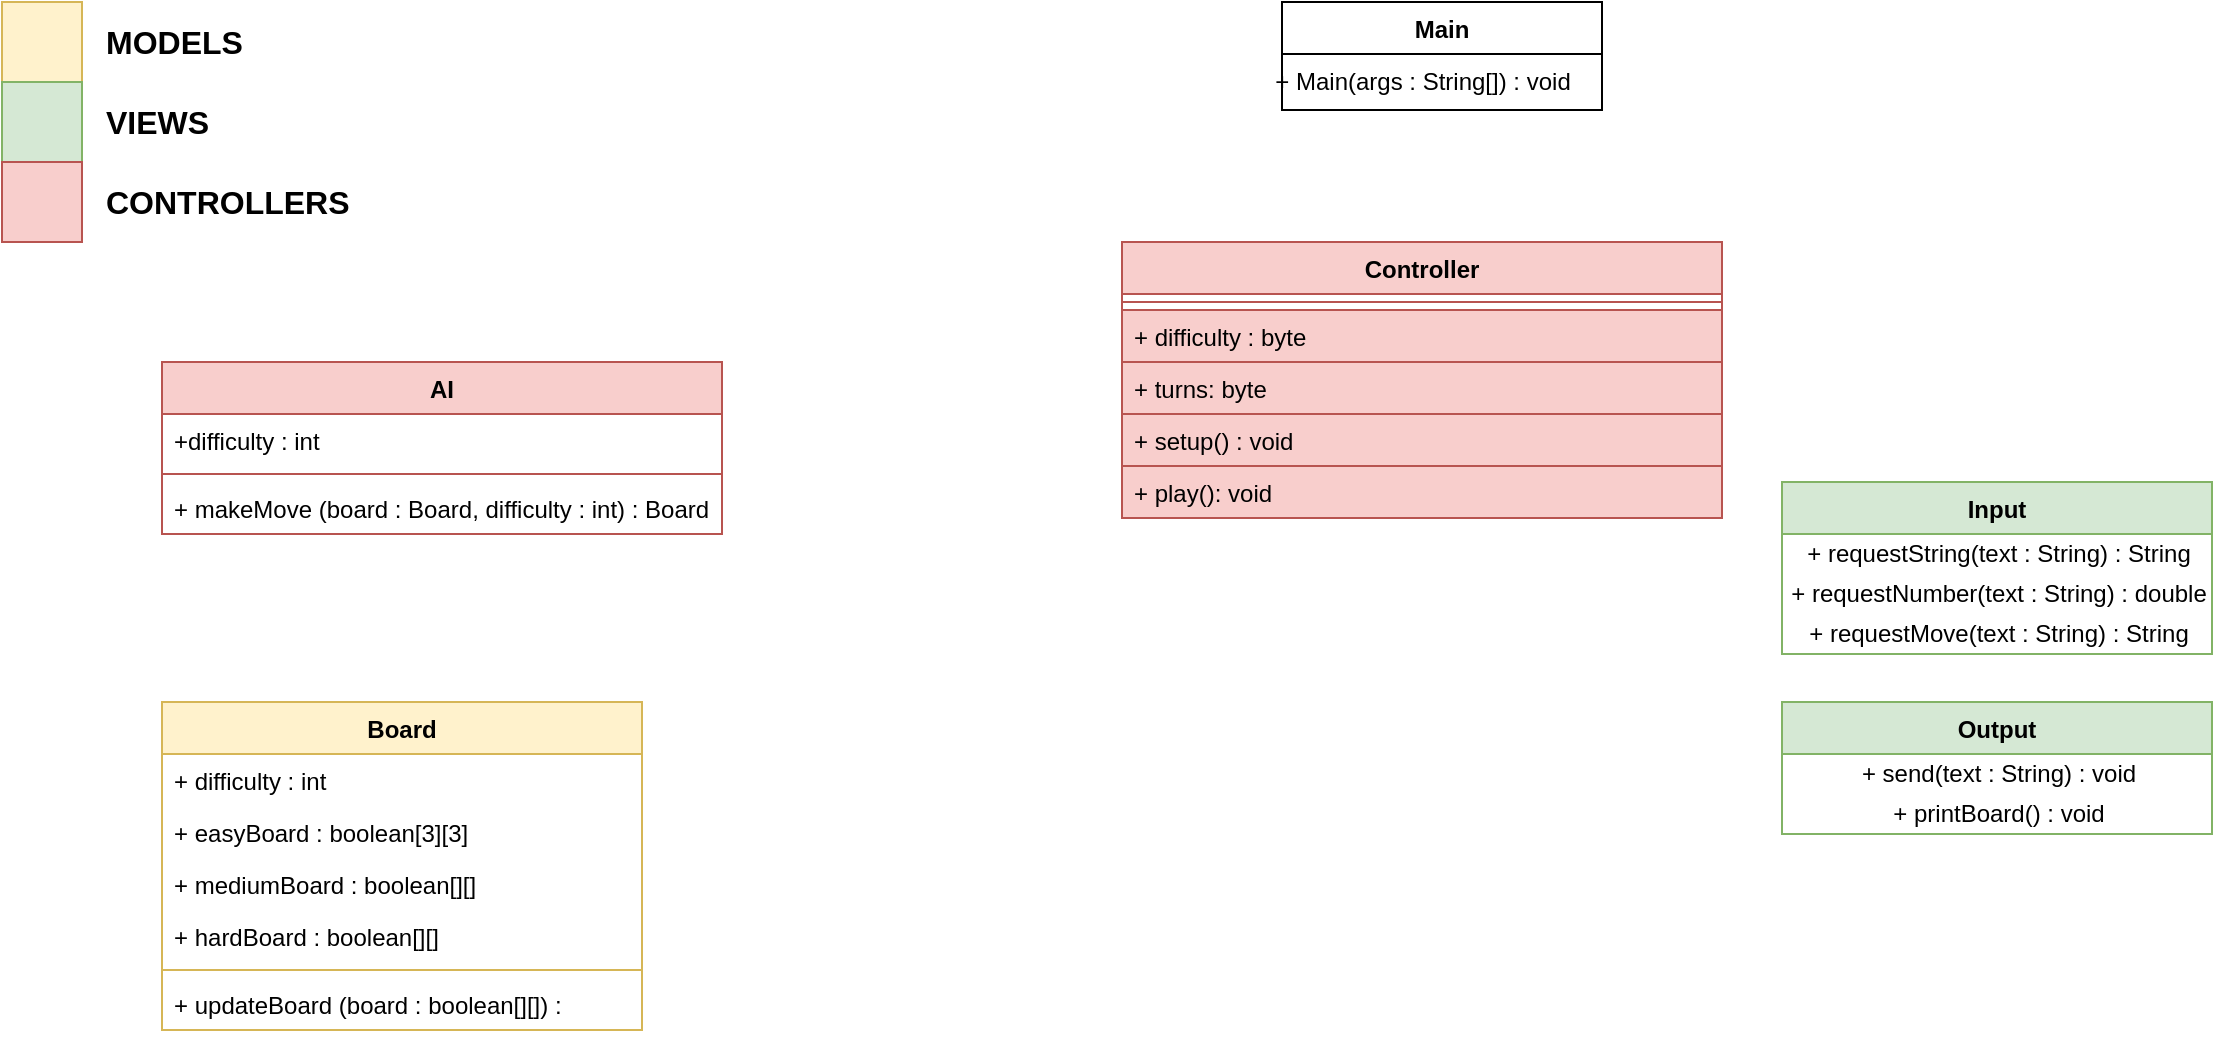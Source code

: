 <mxfile version="14.2.6" type="github">
  <diagram id="pWFZoJegDxwp1GIt3hyY" name="Page-1">
    <mxGraphModel dx="1422" dy="762" grid="1" gridSize="10" guides="1" tooltips="1" connect="1" arrows="1" fold="1" page="1" pageScale="1" pageWidth="1600" pageHeight="900" math="0" shadow="0">
      <root>
        <mxCell id="0" />
        <mxCell id="1" parent="0" />
        <mxCell id="A1Wu_YWmdqcW-C_5wV94-1" value="" style="rounded=0;whiteSpace=wrap;html=1;fillColor=#fff2cc;strokeColor=#d6b656;" parent="1" vertex="1">
          <mxGeometry x="40" y="40" width="40" height="40" as="geometry" />
        </mxCell>
        <mxCell id="A1Wu_YWmdqcW-C_5wV94-3" value="&lt;div&gt;&lt;b&gt;&lt;font style=&quot;font-size: 16px&quot;&gt;MODELS&lt;/font&gt;&lt;/b&gt;&lt;/div&gt;" style="text;html=1;strokeColor=none;fillColor=none;align=left;verticalAlign=middle;whiteSpace=wrap;rounded=0;" parent="1" vertex="1">
          <mxGeometry x="90" y="45" width="40" height="30" as="geometry" />
        </mxCell>
        <mxCell id="A1Wu_YWmdqcW-C_5wV94-15" value="" style="rounded=0;whiteSpace=wrap;html=1;fillColor=#d5e8d4;strokeColor=#82b366;" parent="1" vertex="1">
          <mxGeometry x="40" y="80" width="40" height="40" as="geometry" />
        </mxCell>
        <mxCell id="D3gTaqkecf6DyPZ493wq-1" value="Main" style="swimlane;fontStyle=1;align=center;verticalAlign=top;childLayout=stackLayout;horizontal=1;startSize=26;horizontalStack=0;resizeParent=1;resizeParentMax=0;resizeLast=0;collapsible=1;marginBottom=0;" parent="1" vertex="1">
          <mxGeometry x="680" y="40" width="160" height="54" as="geometry" />
        </mxCell>
        <mxCell id="D3gTaqkecf6DyPZ493wq-23" value="" style="rounded=0;whiteSpace=wrap;html=1;fillColor=#f8cecc;strokeColor=#b85450;" parent="1" vertex="1">
          <mxGeometry x="40" y="120" width="40" height="40" as="geometry" />
        </mxCell>
        <mxCell id="D3gTaqkecf6DyPZ493wq-24" value="&lt;div&gt;&lt;b&gt;&lt;font style=&quot;font-size: 16px&quot;&gt;CONTROLLERS&lt;/font&gt;&lt;/b&gt;&lt;/div&gt;" style="text;html=1;strokeColor=none;fillColor=none;align=left;verticalAlign=middle;whiteSpace=wrap;rounded=0;" parent="1" vertex="1">
          <mxGeometry x="90" y="125" width="40" height="30" as="geometry" />
        </mxCell>
        <mxCell id="D3gTaqkecf6DyPZ493wq-30" value="&lt;div&gt;&lt;b&gt;&lt;font style=&quot;font-size: 16px&quot;&gt;VIEWS&lt;/font&gt;&lt;/b&gt;&lt;/div&gt;" style="text;html=1;strokeColor=none;fillColor=none;align=left;verticalAlign=middle;whiteSpace=wrap;rounded=0;" parent="1" vertex="1">
          <mxGeometry x="90" y="85" width="40" height="30" as="geometry" />
        </mxCell>
        <mxCell id="D3gTaqkecf6DyPZ493wq-68" value="+ Main(args : String[]) : void&lt;br&gt;" style="text;html=1;align=center;verticalAlign=middle;resizable=0;points=[];autosize=1;" parent="1" vertex="1">
          <mxGeometry x="670" y="70" width="160" height="20" as="geometry" />
        </mxCell>
        <mxCell id="D3gTaqkecf6DyPZ493wq-71" value="Input" style="swimlane;fontStyle=1;align=center;verticalAlign=top;childLayout=stackLayout;horizontal=1;startSize=26;horizontalStack=0;resizeParent=1;resizeParentMax=0;resizeLast=0;collapsible=1;marginBottom=0;fillColor=#d5e8d4;strokeColor=#82b366;" parent="1" vertex="1">
          <mxGeometry x="930" y="280" width="215" height="86" as="geometry" />
        </mxCell>
        <mxCell id="D3gTaqkecf6DyPZ493wq-73" value="+ requestString(text : String) : String" style="text;html=1;align=center;verticalAlign=middle;resizable=0;points=[];autosize=1;" parent="D3gTaqkecf6DyPZ493wq-71" vertex="1">
          <mxGeometry y="26" width="215" height="20" as="geometry" />
        </mxCell>
        <mxCell id="D3gTaqkecf6DyPZ493wq-74" value="+ requestNumber(text : String) : double" style="text;html=1;align=center;verticalAlign=middle;resizable=0;points=[];autosize=1;" parent="D3gTaqkecf6DyPZ493wq-71" vertex="1">
          <mxGeometry y="46" width="215" height="20" as="geometry" />
        </mxCell>
        <mxCell id="D3gTaqkecf6DyPZ493wq-75" value="+ requestMove(text : String) : String" style="text;html=1;align=center;verticalAlign=middle;resizable=0;points=[];autosize=1;" parent="D3gTaqkecf6DyPZ493wq-71" vertex="1">
          <mxGeometry y="66" width="215" height="20" as="geometry" />
        </mxCell>
        <mxCell id="D3gTaqkecf6DyPZ493wq-77" value="Output" style="swimlane;fontStyle=1;align=center;verticalAlign=top;childLayout=stackLayout;horizontal=1;startSize=26;horizontalStack=0;resizeParent=1;resizeParentMax=0;resizeLast=0;collapsible=1;marginBottom=0;fillColor=#d5e8d4;strokeColor=#82b366;" parent="1" vertex="1">
          <mxGeometry x="930" y="390" width="215" height="66" as="geometry" />
        </mxCell>
        <mxCell id="D3gTaqkecf6DyPZ493wq-78" value="+ send(text : String) : void" style="text;html=1;align=center;verticalAlign=middle;resizable=0;points=[];autosize=1;" parent="D3gTaqkecf6DyPZ493wq-77" vertex="1">
          <mxGeometry y="26" width="215" height="20" as="geometry" />
        </mxCell>
        <mxCell id="D3gTaqkecf6DyPZ493wq-79" value="+ printBoard() : void" style="text;html=1;align=center;verticalAlign=middle;resizable=0;points=[];autosize=1;" parent="D3gTaqkecf6DyPZ493wq-77" vertex="1">
          <mxGeometry y="46" width="215" height="20" as="geometry" />
        </mxCell>
        <mxCell id="19lG_uVeL97vFgO-0xfy-1" value="Controller" style="swimlane;fontStyle=1;align=center;verticalAlign=top;childLayout=stackLayout;horizontal=1;startSize=26;horizontalStack=0;resizeParent=1;resizeParentMax=0;resizeLast=0;collapsible=1;marginBottom=0;fillColor=#f8cecc;strokeColor=#b85450;" vertex="1" parent="1">
          <mxGeometry x="600" y="160" width="300" height="138" as="geometry" />
        </mxCell>
        <mxCell id="19lG_uVeL97vFgO-0xfy-3" value="" style="line;strokeWidth=1;fillColor=#f8cecc;align=left;verticalAlign=middle;spacingTop=-1;spacingLeft=3;spacingRight=3;rotatable=0;labelPosition=right;points=[];portConstraint=eastwest;strokeColor=#b85450;" vertex="1" parent="19lG_uVeL97vFgO-0xfy-1">
          <mxGeometry y="26" width="300" height="8" as="geometry" />
        </mxCell>
        <mxCell id="19lG_uVeL97vFgO-0xfy-4" value="+ difficulty : byte" style="text;strokeColor=#b85450;fillColor=#f8cecc;align=left;verticalAlign=top;spacingLeft=4;spacingRight=4;overflow=hidden;rotatable=0;points=[[0,0.5],[1,0.5]];portConstraint=eastwest;" vertex="1" parent="19lG_uVeL97vFgO-0xfy-1">
          <mxGeometry y="34" width="300" height="26" as="geometry" />
        </mxCell>
        <mxCell id="19lG_uVeL97vFgO-0xfy-13" value="+ turns: byte" style="text;strokeColor=#b85450;fillColor=#f8cecc;align=left;verticalAlign=top;spacingLeft=4;spacingRight=4;overflow=hidden;rotatable=0;points=[[0,0.5],[1,0.5]];portConstraint=eastwest;" vertex="1" parent="19lG_uVeL97vFgO-0xfy-1">
          <mxGeometry y="60" width="300" height="26" as="geometry" />
        </mxCell>
        <mxCell id="19lG_uVeL97vFgO-0xfy-11" value="+ setup() : void" style="text;strokeColor=#b85450;fillColor=#f8cecc;align=left;verticalAlign=top;spacingLeft=4;spacingRight=4;overflow=hidden;rotatable=0;points=[[0,0.5],[1,0.5]];portConstraint=eastwest;" vertex="1" parent="19lG_uVeL97vFgO-0xfy-1">
          <mxGeometry y="86" width="300" height="26" as="geometry" />
        </mxCell>
        <mxCell id="19lG_uVeL97vFgO-0xfy-7" value="+ play(): void" style="text;strokeColor=#b85450;fillColor=#f8cecc;align=left;verticalAlign=top;spacingLeft=4;spacingRight=4;overflow=hidden;rotatable=0;points=[[0,0.5],[1,0.5]];portConstraint=eastwest;" vertex="1" parent="19lG_uVeL97vFgO-0xfy-1">
          <mxGeometry y="112" width="300" height="26" as="geometry" />
        </mxCell>
        <mxCell id="AEPX8QQKVouvDzYkh4Kp-1" value="AI" style="swimlane;fontStyle=1;align=center;verticalAlign=top;childLayout=stackLayout;horizontal=1;startSize=26;horizontalStack=0;resizeParent=1;resizeParentMax=0;resizeLast=0;collapsible=1;marginBottom=0;fillColor=#f8cecc;strokeColor=#b85450;" parent="1" vertex="1">
          <mxGeometry x="120" y="220" width="280" height="86" as="geometry" />
        </mxCell>
        <mxCell id="AEPX8QQKVouvDzYkh4Kp-2" value="+difficulty : int" style="text;strokeColor=none;fillColor=none;align=left;verticalAlign=top;spacingLeft=4;spacingRight=4;overflow=hidden;rotatable=0;points=[[0,0.5],[1,0.5]];portConstraint=eastwest;" parent="AEPX8QQKVouvDzYkh4Kp-1" vertex="1">
          <mxGeometry y="26" width="280" height="26" as="geometry" />
        </mxCell>
        <mxCell id="AEPX8QQKVouvDzYkh4Kp-3" value="" style="line;strokeWidth=1;fillColor=#f8cecc;align=left;verticalAlign=middle;spacingTop=-1;spacingLeft=3;spacingRight=3;rotatable=0;labelPosition=right;points=[];portConstraint=eastwest;strokeColor=#b85450;" parent="AEPX8QQKVouvDzYkh4Kp-1" vertex="1">
          <mxGeometry y="52" width="280" height="8" as="geometry" />
        </mxCell>
        <mxCell id="AEPX8QQKVouvDzYkh4Kp-4" value="+ makeMove (board : Board, difficulty : int) : Board" style="text;strokeColor=none;fillColor=none;align=left;verticalAlign=top;spacingLeft=4;spacingRight=4;overflow=hidden;rotatable=0;points=[[0,0.5],[1,0.5]];portConstraint=eastwest;" parent="AEPX8QQKVouvDzYkh4Kp-1" vertex="1">
          <mxGeometry y="60" width="280" height="26" as="geometry" />
        </mxCell>
        <mxCell id="AEPX8QQKVouvDzYkh4Kp-5" value="Board" style="swimlane;fontStyle=1;align=center;verticalAlign=top;childLayout=stackLayout;horizontal=1;startSize=26;horizontalStack=0;resizeParent=1;resizeParentMax=0;resizeLast=0;collapsible=1;marginBottom=0;fillColor=#fff2cc;strokeColor=#d6b656;" parent="1" vertex="1">
          <mxGeometry x="120" y="390" width="240" height="164" as="geometry" />
        </mxCell>
        <mxCell id="AEPX8QQKVouvDzYkh4Kp-6" value="+ difficulty : int" style="text;strokeColor=none;fillColor=none;align=left;verticalAlign=top;spacingLeft=4;spacingRight=4;overflow=hidden;rotatable=0;points=[[0,0.5],[1,0.5]];portConstraint=eastwest;" parent="AEPX8QQKVouvDzYkh4Kp-5" vertex="1">
          <mxGeometry y="26" width="240" height="26" as="geometry" />
        </mxCell>
        <mxCell id="AEPX8QQKVouvDzYkh4Kp-9" value="+ easyBoard : boolean[3][3]" style="text;strokeColor=none;fillColor=none;align=left;verticalAlign=top;spacingLeft=4;spacingRight=4;overflow=hidden;rotatable=0;points=[[0,0.5],[1,0.5]];portConstraint=eastwest;" parent="AEPX8QQKVouvDzYkh4Kp-5" vertex="1">
          <mxGeometry y="52" width="240" height="26" as="geometry" />
        </mxCell>
        <mxCell id="AEPX8QQKVouvDzYkh4Kp-11" value="+ mediumBoard : boolean[][]" style="text;strokeColor=none;fillColor=none;align=left;verticalAlign=top;spacingLeft=4;spacingRight=4;overflow=hidden;rotatable=0;points=[[0,0.5],[1,0.5]];portConstraint=eastwest;" parent="AEPX8QQKVouvDzYkh4Kp-5" vertex="1">
          <mxGeometry y="78" width="240" height="26" as="geometry" />
        </mxCell>
        <mxCell id="AEPX8QQKVouvDzYkh4Kp-12" value="+ hardBoard : boolean[][]" style="text;strokeColor=none;fillColor=none;align=left;verticalAlign=top;spacingLeft=4;spacingRight=4;overflow=hidden;rotatable=0;points=[[0,0.5],[1,0.5]];portConstraint=eastwest;" parent="AEPX8QQKVouvDzYkh4Kp-5" vertex="1">
          <mxGeometry y="104" width="240" height="26" as="geometry" />
        </mxCell>
        <mxCell id="AEPX8QQKVouvDzYkh4Kp-7" value="" style="line;strokeWidth=1;fillColor=#fff2cc;align=left;verticalAlign=middle;spacingTop=-1;spacingLeft=3;spacingRight=3;rotatable=0;labelPosition=right;points=[];portConstraint=eastwest;strokeColor=#d6b656;" parent="AEPX8QQKVouvDzYkh4Kp-5" vertex="1">
          <mxGeometry y="130" width="240" height="8" as="geometry" />
        </mxCell>
        <mxCell id="AEPX8QQKVouvDzYkh4Kp-10" value="+ updateBoard (board : boolean[][]) : " style="text;fillColor=none;align=left;verticalAlign=top;spacingLeft=4;spacingRight=4;overflow=hidden;rotatable=0;points=[[0,0.5],[1,0.5]];portConstraint=eastwest;" parent="AEPX8QQKVouvDzYkh4Kp-5" vertex="1">
          <mxGeometry y="138" width="240" height="26" as="geometry" />
        </mxCell>
      </root>
    </mxGraphModel>
  </diagram>
</mxfile>
